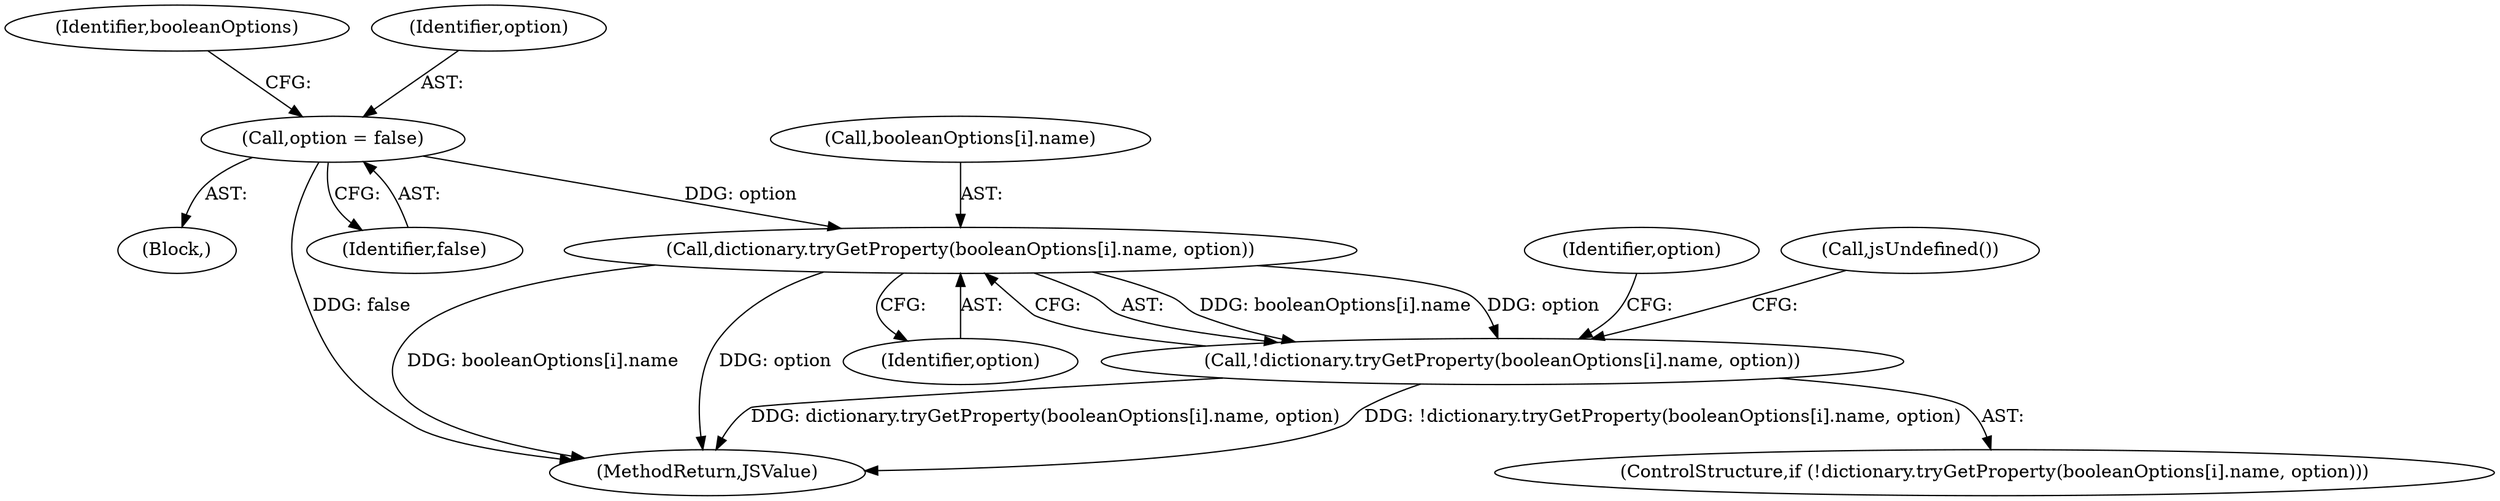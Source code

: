 digraph "0_Chrome_b944f670bb7a8a919daac497a4ea0536c954c201_6@array" {
"1000157" [label="(Call,dictionary.tryGetProperty(booleanOptions[i].name, option))"];
"1000152" [label="(Call,option = false)"];
"1000156" [label="(Call,!dictionary.tryGetProperty(booleanOptions[i].name, option))"];
"1000156" [label="(Call,!dictionary.tryGetProperty(booleanOptions[i].name, option))"];
"1000167" [label="(Identifier,option)"];
"1000152" [label="(Call,option = false)"];
"1000150" [label="(Block,)"];
"1000155" [label="(ControlStructure,if (!dictionary.tryGetProperty(booleanOptions[i].name, option)))"];
"1000205" [label="(MethodReturn,JSValue)"];
"1000154" [label="(Identifier,false)"];
"1000160" [label="(Identifier,booleanOptions)"];
"1000165" [label="(Call,jsUndefined())"];
"1000158" [label="(Call,booleanOptions[i].name)"];
"1000153" [label="(Identifier,option)"];
"1000163" [label="(Identifier,option)"];
"1000157" [label="(Call,dictionary.tryGetProperty(booleanOptions[i].name, option))"];
"1000157" -> "1000156"  [label="AST: "];
"1000157" -> "1000163"  [label="CFG: "];
"1000158" -> "1000157"  [label="AST: "];
"1000163" -> "1000157"  [label="AST: "];
"1000156" -> "1000157"  [label="CFG: "];
"1000157" -> "1000205"  [label="DDG: booleanOptions[i].name"];
"1000157" -> "1000205"  [label="DDG: option"];
"1000157" -> "1000156"  [label="DDG: booleanOptions[i].name"];
"1000157" -> "1000156"  [label="DDG: option"];
"1000152" -> "1000157"  [label="DDG: option"];
"1000152" -> "1000150"  [label="AST: "];
"1000152" -> "1000154"  [label="CFG: "];
"1000153" -> "1000152"  [label="AST: "];
"1000154" -> "1000152"  [label="AST: "];
"1000160" -> "1000152"  [label="CFG: "];
"1000152" -> "1000205"  [label="DDG: false"];
"1000156" -> "1000155"  [label="AST: "];
"1000165" -> "1000156"  [label="CFG: "];
"1000167" -> "1000156"  [label="CFG: "];
"1000156" -> "1000205"  [label="DDG: dictionary.tryGetProperty(booleanOptions[i].name, option)"];
"1000156" -> "1000205"  [label="DDG: !dictionary.tryGetProperty(booleanOptions[i].name, option)"];
}
